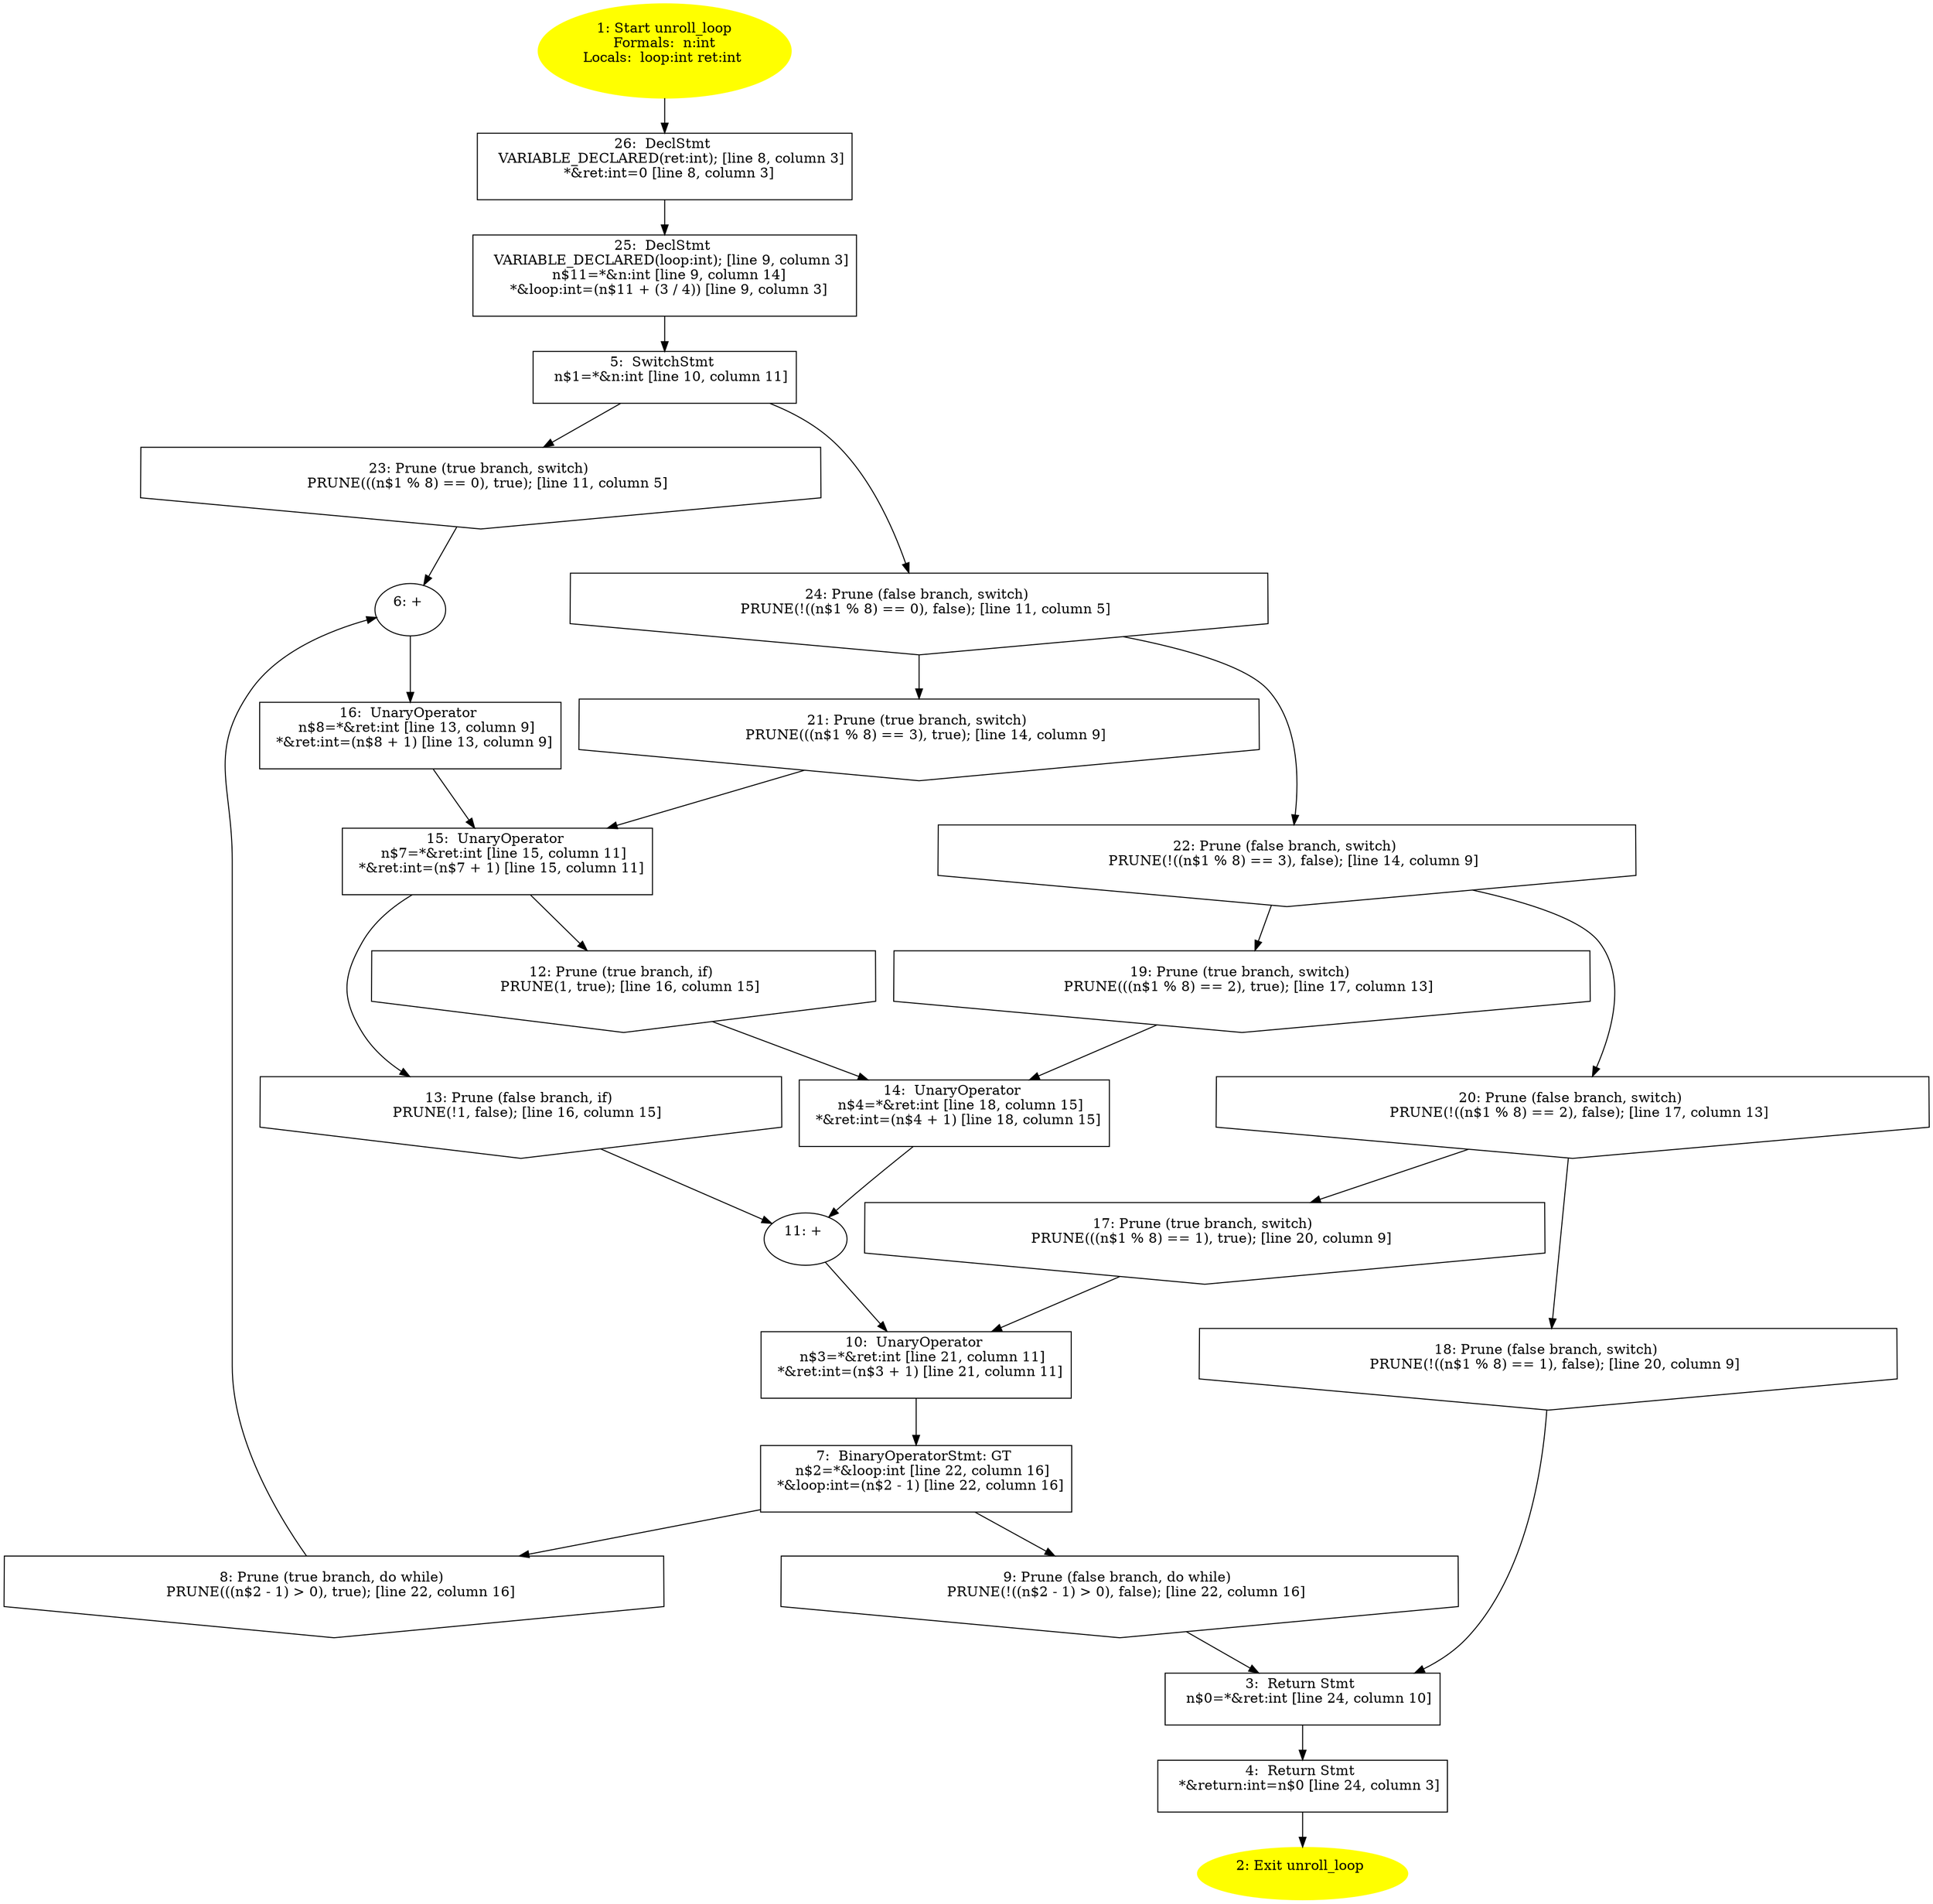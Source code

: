 /* @generated */
digraph cfg {
"unroll_loop.7d9e50ecf5e5106a_1" [label="1: Start unroll_loop\nFormals:  n:int\nLocals:  loop:int ret:int \n  " color=yellow style=filled]
	

	 "unroll_loop.7d9e50ecf5e5106a_1" -> "unroll_loop.7d9e50ecf5e5106a_26" ;
"unroll_loop.7d9e50ecf5e5106a_2" [label="2: Exit unroll_loop \n  " color=yellow style=filled]
	

"unroll_loop.7d9e50ecf5e5106a_3" [label="3:  Return Stmt \n   n$0=*&ret:int [line 24, column 10]\n " shape="box"]
	

	 "unroll_loop.7d9e50ecf5e5106a_3" -> "unroll_loop.7d9e50ecf5e5106a_4" ;
"unroll_loop.7d9e50ecf5e5106a_4" [label="4:  Return Stmt \n   *&return:int=n$0 [line 24, column 3]\n " shape="box"]
	

	 "unroll_loop.7d9e50ecf5e5106a_4" -> "unroll_loop.7d9e50ecf5e5106a_2" ;
"unroll_loop.7d9e50ecf5e5106a_5" [label="5:  SwitchStmt \n   n$1=*&n:int [line 10, column 11]\n " shape="box"]
	

	 "unroll_loop.7d9e50ecf5e5106a_5" -> "unroll_loop.7d9e50ecf5e5106a_23" ;
	 "unroll_loop.7d9e50ecf5e5106a_5" -> "unroll_loop.7d9e50ecf5e5106a_24" ;
"unroll_loop.7d9e50ecf5e5106a_6" [label="6: + \n  " ]
	

	 "unroll_loop.7d9e50ecf5e5106a_6" -> "unroll_loop.7d9e50ecf5e5106a_16" ;
"unroll_loop.7d9e50ecf5e5106a_7" [label="7:  BinaryOperatorStmt: GT \n   n$2=*&loop:int [line 22, column 16]\n  *&loop:int=(n$2 - 1) [line 22, column 16]\n " shape="box"]
	

	 "unroll_loop.7d9e50ecf5e5106a_7" -> "unroll_loop.7d9e50ecf5e5106a_8" ;
	 "unroll_loop.7d9e50ecf5e5106a_7" -> "unroll_loop.7d9e50ecf5e5106a_9" ;
"unroll_loop.7d9e50ecf5e5106a_8" [label="8: Prune (true branch, do while) \n   PRUNE(((n$2 - 1) > 0), true); [line 22, column 16]\n " shape="invhouse"]
	

	 "unroll_loop.7d9e50ecf5e5106a_8" -> "unroll_loop.7d9e50ecf5e5106a_6" ;
"unroll_loop.7d9e50ecf5e5106a_9" [label="9: Prune (false branch, do while) \n   PRUNE(!((n$2 - 1) > 0), false); [line 22, column 16]\n " shape="invhouse"]
	

	 "unroll_loop.7d9e50ecf5e5106a_9" -> "unroll_loop.7d9e50ecf5e5106a_3" ;
"unroll_loop.7d9e50ecf5e5106a_10" [label="10:  UnaryOperator \n   n$3=*&ret:int [line 21, column 11]\n  *&ret:int=(n$3 + 1) [line 21, column 11]\n " shape="box"]
	

	 "unroll_loop.7d9e50ecf5e5106a_10" -> "unroll_loop.7d9e50ecf5e5106a_7" ;
"unroll_loop.7d9e50ecf5e5106a_11" [label="11: + \n  " ]
	

	 "unroll_loop.7d9e50ecf5e5106a_11" -> "unroll_loop.7d9e50ecf5e5106a_10" ;
"unroll_loop.7d9e50ecf5e5106a_12" [label="12: Prune (true branch, if) \n   PRUNE(1, true); [line 16, column 15]\n " shape="invhouse"]
	

	 "unroll_loop.7d9e50ecf5e5106a_12" -> "unroll_loop.7d9e50ecf5e5106a_14" ;
"unroll_loop.7d9e50ecf5e5106a_13" [label="13: Prune (false branch, if) \n   PRUNE(!1, false); [line 16, column 15]\n " shape="invhouse"]
	

	 "unroll_loop.7d9e50ecf5e5106a_13" -> "unroll_loop.7d9e50ecf5e5106a_11" ;
"unroll_loop.7d9e50ecf5e5106a_14" [label="14:  UnaryOperator \n   n$4=*&ret:int [line 18, column 15]\n  *&ret:int=(n$4 + 1) [line 18, column 15]\n " shape="box"]
	

	 "unroll_loop.7d9e50ecf5e5106a_14" -> "unroll_loop.7d9e50ecf5e5106a_11" ;
"unroll_loop.7d9e50ecf5e5106a_15" [label="15:  UnaryOperator \n   n$7=*&ret:int [line 15, column 11]\n  *&ret:int=(n$7 + 1) [line 15, column 11]\n " shape="box"]
	

	 "unroll_loop.7d9e50ecf5e5106a_15" -> "unroll_loop.7d9e50ecf5e5106a_12" ;
	 "unroll_loop.7d9e50ecf5e5106a_15" -> "unroll_loop.7d9e50ecf5e5106a_13" ;
"unroll_loop.7d9e50ecf5e5106a_16" [label="16:  UnaryOperator \n   n$8=*&ret:int [line 13, column 9]\n  *&ret:int=(n$8 + 1) [line 13, column 9]\n " shape="box"]
	

	 "unroll_loop.7d9e50ecf5e5106a_16" -> "unroll_loop.7d9e50ecf5e5106a_15" ;
"unroll_loop.7d9e50ecf5e5106a_17" [label="17: Prune (true branch, switch) \n   PRUNE(((n$1 % 8) == 1), true); [line 20, column 9]\n " shape="invhouse"]
	

	 "unroll_loop.7d9e50ecf5e5106a_17" -> "unroll_loop.7d9e50ecf5e5106a_10" ;
"unroll_loop.7d9e50ecf5e5106a_18" [label="18: Prune (false branch, switch) \n   PRUNE(!((n$1 % 8) == 1), false); [line 20, column 9]\n " shape="invhouse"]
	

	 "unroll_loop.7d9e50ecf5e5106a_18" -> "unroll_loop.7d9e50ecf5e5106a_3" ;
"unroll_loop.7d9e50ecf5e5106a_19" [label="19: Prune (true branch, switch) \n   PRUNE(((n$1 % 8) == 2), true); [line 17, column 13]\n " shape="invhouse"]
	

	 "unroll_loop.7d9e50ecf5e5106a_19" -> "unroll_loop.7d9e50ecf5e5106a_14" ;
"unroll_loop.7d9e50ecf5e5106a_20" [label="20: Prune (false branch, switch) \n   PRUNE(!((n$1 % 8) == 2), false); [line 17, column 13]\n " shape="invhouse"]
	

	 "unroll_loop.7d9e50ecf5e5106a_20" -> "unroll_loop.7d9e50ecf5e5106a_17" ;
	 "unroll_loop.7d9e50ecf5e5106a_20" -> "unroll_loop.7d9e50ecf5e5106a_18" ;
"unroll_loop.7d9e50ecf5e5106a_21" [label="21: Prune (true branch, switch) \n   PRUNE(((n$1 % 8) == 3), true); [line 14, column 9]\n " shape="invhouse"]
	

	 "unroll_loop.7d9e50ecf5e5106a_21" -> "unroll_loop.7d9e50ecf5e5106a_15" ;
"unroll_loop.7d9e50ecf5e5106a_22" [label="22: Prune (false branch, switch) \n   PRUNE(!((n$1 % 8) == 3), false); [line 14, column 9]\n " shape="invhouse"]
	

	 "unroll_loop.7d9e50ecf5e5106a_22" -> "unroll_loop.7d9e50ecf5e5106a_19" ;
	 "unroll_loop.7d9e50ecf5e5106a_22" -> "unroll_loop.7d9e50ecf5e5106a_20" ;
"unroll_loop.7d9e50ecf5e5106a_23" [label="23: Prune (true branch, switch) \n   PRUNE(((n$1 % 8) == 0), true); [line 11, column 5]\n " shape="invhouse"]
	

	 "unroll_loop.7d9e50ecf5e5106a_23" -> "unroll_loop.7d9e50ecf5e5106a_6" ;
"unroll_loop.7d9e50ecf5e5106a_24" [label="24: Prune (false branch, switch) \n   PRUNE(!((n$1 % 8) == 0), false); [line 11, column 5]\n " shape="invhouse"]
	

	 "unroll_loop.7d9e50ecf5e5106a_24" -> "unroll_loop.7d9e50ecf5e5106a_21" ;
	 "unroll_loop.7d9e50ecf5e5106a_24" -> "unroll_loop.7d9e50ecf5e5106a_22" ;
"unroll_loop.7d9e50ecf5e5106a_25" [label="25:  DeclStmt \n   VARIABLE_DECLARED(loop:int); [line 9, column 3]\n  n$11=*&n:int [line 9, column 14]\n  *&loop:int=(n$11 + (3 / 4)) [line 9, column 3]\n " shape="box"]
	

	 "unroll_loop.7d9e50ecf5e5106a_25" -> "unroll_loop.7d9e50ecf5e5106a_5" ;
"unroll_loop.7d9e50ecf5e5106a_26" [label="26:  DeclStmt \n   VARIABLE_DECLARED(ret:int); [line 8, column 3]\n  *&ret:int=0 [line 8, column 3]\n " shape="box"]
	

	 "unroll_loop.7d9e50ecf5e5106a_26" -> "unroll_loop.7d9e50ecf5e5106a_25" ;
}
